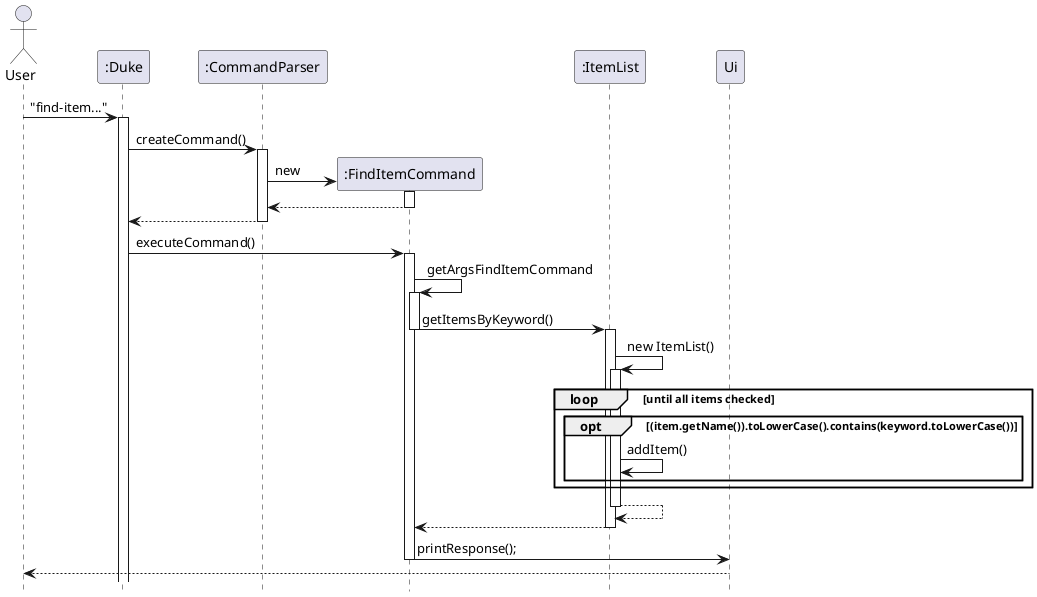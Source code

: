 @startuml
hide footbox

Actor User
"User" -> ":Duke": "find-item..."
activate ":Duke"
":Duke" -> ":CommandParser": createCommand()
activate ":CommandParser"
":CommandParser" -> ":FindItemCommand"**: new
activate ":FindItemCommand"
return
":CommandParser" --> ":Duke"
deactivate

":Duke" -> ":FindItemCommand" : executeCommand()
activate ":FindItemCommand"
":FindItemCommand" -> ":FindItemCommand" : getArgsFindItemCommand
activate ":FindItemCommand"
":FindItemCommand" -> ":ItemList" : getItemsByKeyword()
deactivate ":FindItemCommand"
activate ":ItemList"
":ItemList" -> ":ItemList" : new ItemList()
activate ":ItemList"
    loop until all items checked
        opt (item.getName()).toLowerCase().contains(keyword.toLowerCase())
            ":ItemList" -> ":ItemList" : addItem()
        end
    end
return
return
":FindItemCommand" -> "Ui": printResponse();
deactivate ":FindItemCommand"
Ui --> User:


@enduml